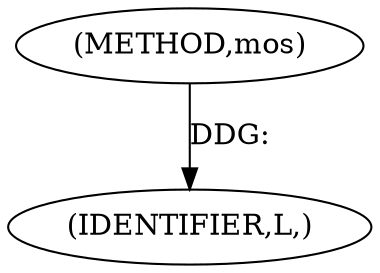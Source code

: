 digraph "mos" {  
"1000113" [label = "(METHOD,mos)" ]
"1000115" [label = "(IDENTIFIER,L,)" ]
  "1000113" -> "1000115"  [ label = "DDG: "] 
}
